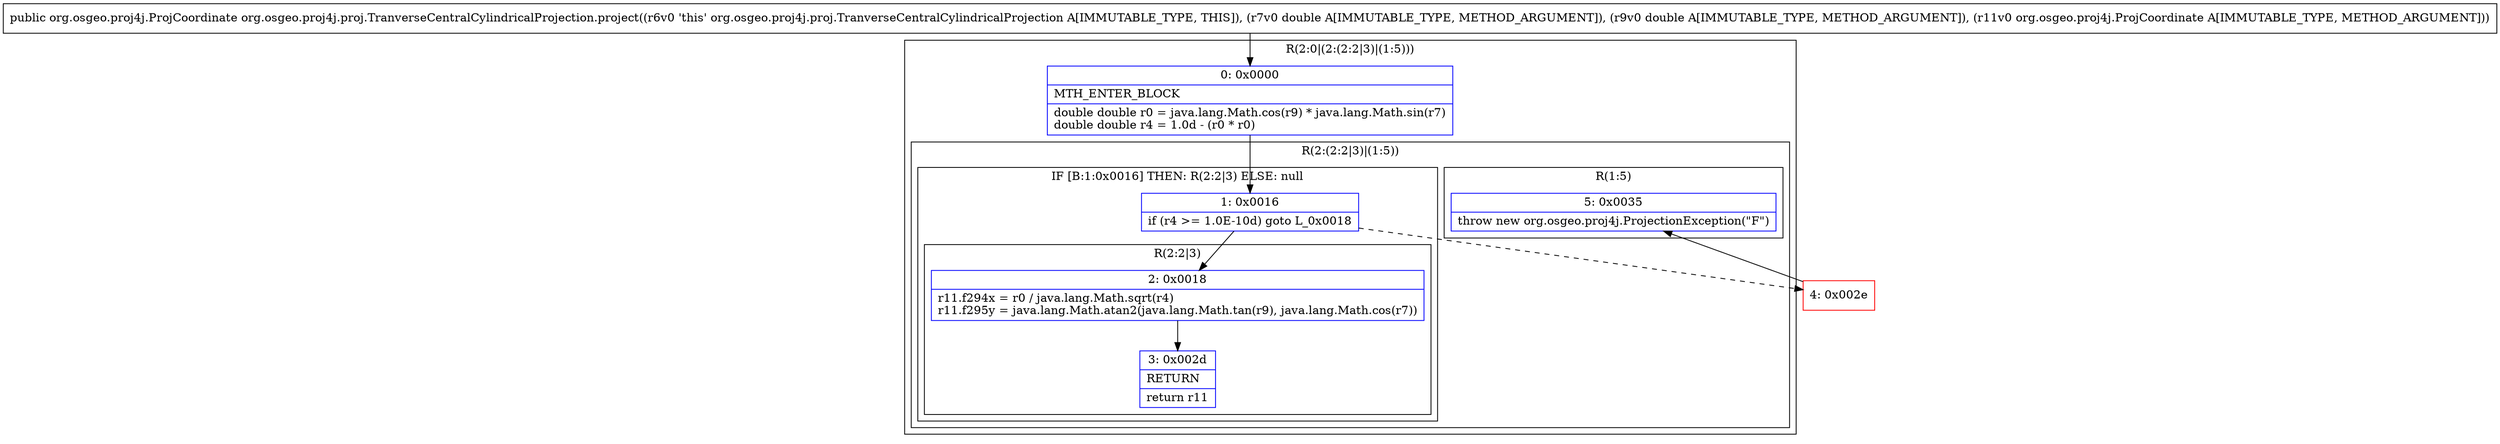digraph "CFG fororg.osgeo.proj4j.proj.TranverseCentralCylindricalProjection.project(DDLorg\/osgeo\/proj4j\/ProjCoordinate;)Lorg\/osgeo\/proj4j\/ProjCoordinate;" {
subgraph cluster_Region_1894406768 {
label = "R(2:0|(2:(2:2|3)|(1:5)))";
node [shape=record,color=blue];
Node_0 [shape=record,label="{0\:\ 0x0000|MTH_ENTER_BLOCK\l|double double r0 = java.lang.Math.cos(r9) * java.lang.Math.sin(r7)\ldouble double r4 = 1.0d \- (r0 * r0)\l}"];
subgraph cluster_Region_1646144037 {
label = "R(2:(2:2|3)|(1:5))";
node [shape=record,color=blue];
subgraph cluster_IfRegion_2144383397 {
label = "IF [B:1:0x0016] THEN: R(2:2|3) ELSE: null";
node [shape=record,color=blue];
Node_1 [shape=record,label="{1\:\ 0x0016|if (r4 \>= 1.0E\-10d) goto L_0x0018\l}"];
subgraph cluster_Region_1748373518 {
label = "R(2:2|3)";
node [shape=record,color=blue];
Node_2 [shape=record,label="{2\:\ 0x0018|r11.f294x = r0 \/ java.lang.Math.sqrt(r4)\lr11.f295y = java.lang.Math.atan2(java.lang.Math.tan(r9), java.lang.Math.cos(r7))\l}"];
Node_3 [shape=record,label="{3\:\ 0x002d|RETURN\l|return r11\l}"];
}
}
subgraph cluster_Region_1722976875 {
label = "R(1:5)";
node [shape=record,color=blue];
Node_5 [shape=record,label="{5\:\ 0x0035|throw new org.osgeo.proj4j.ProjectionException(\"F\")\l}"];
}
}
}
Node_4 [shape=record,color=red,label="{4\:\ 0x002e}"];
MethodNode[shape=record,label="{public org.osgeo.proj4j.ProjCoordinate org.osgeo.proj4j.proj.TranverseCentralCylindricalProjection.project((r6v0 'this' org.osgeo.proj4j.proj.TranverseCentralCylindricalProjection A[IMMUTABLE_TYPE, THIS]), (r7v0 double A[IMMUTABLE_TYPE, METHOD_ARGUMENT]), (r9v0 double A[IMMUTABLE_TYPE, METHOD_ARGUMENT]), (r11v0 org.osgeo.proj4j.ProjCoordinate A[IMMUTABLE_TYPE, METHOD_ARGUMENT])) }"];
MethodNode -> Node_0;
Node_0 -> Node_1;
Node_1 -> Node_2;
Node_1 -> Node_4[style=dashed];
Node_2 -> Node_3;
Node_4 -> Node_5;
}

